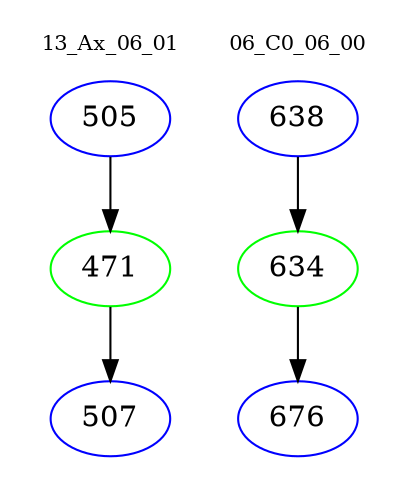 digraph{
subgraph cluster_0 {
color = white
label = "13_Ax_06_01";
fontsize=10;
T0_505 [label="505", color="blue"]
T0_505 -> T0_471 [color="black"]
T0_471 [label="471", color="green"]
T0_471 -> T0_507 [color="black"]
T0_507 [label="507", color="blue"]
}
subgraph cluster_1 {
color = white
label = "06_C0_06_00";
fontsize=10;
T1_638 [label="638", color="blue"]
T1_638 -> T1_634 [color="black"]
T1_634 [label="634", color="green"]
T1_634 -> T1_676 [color="black"]
T1_676 [label="676", color="blue"]
}
}
